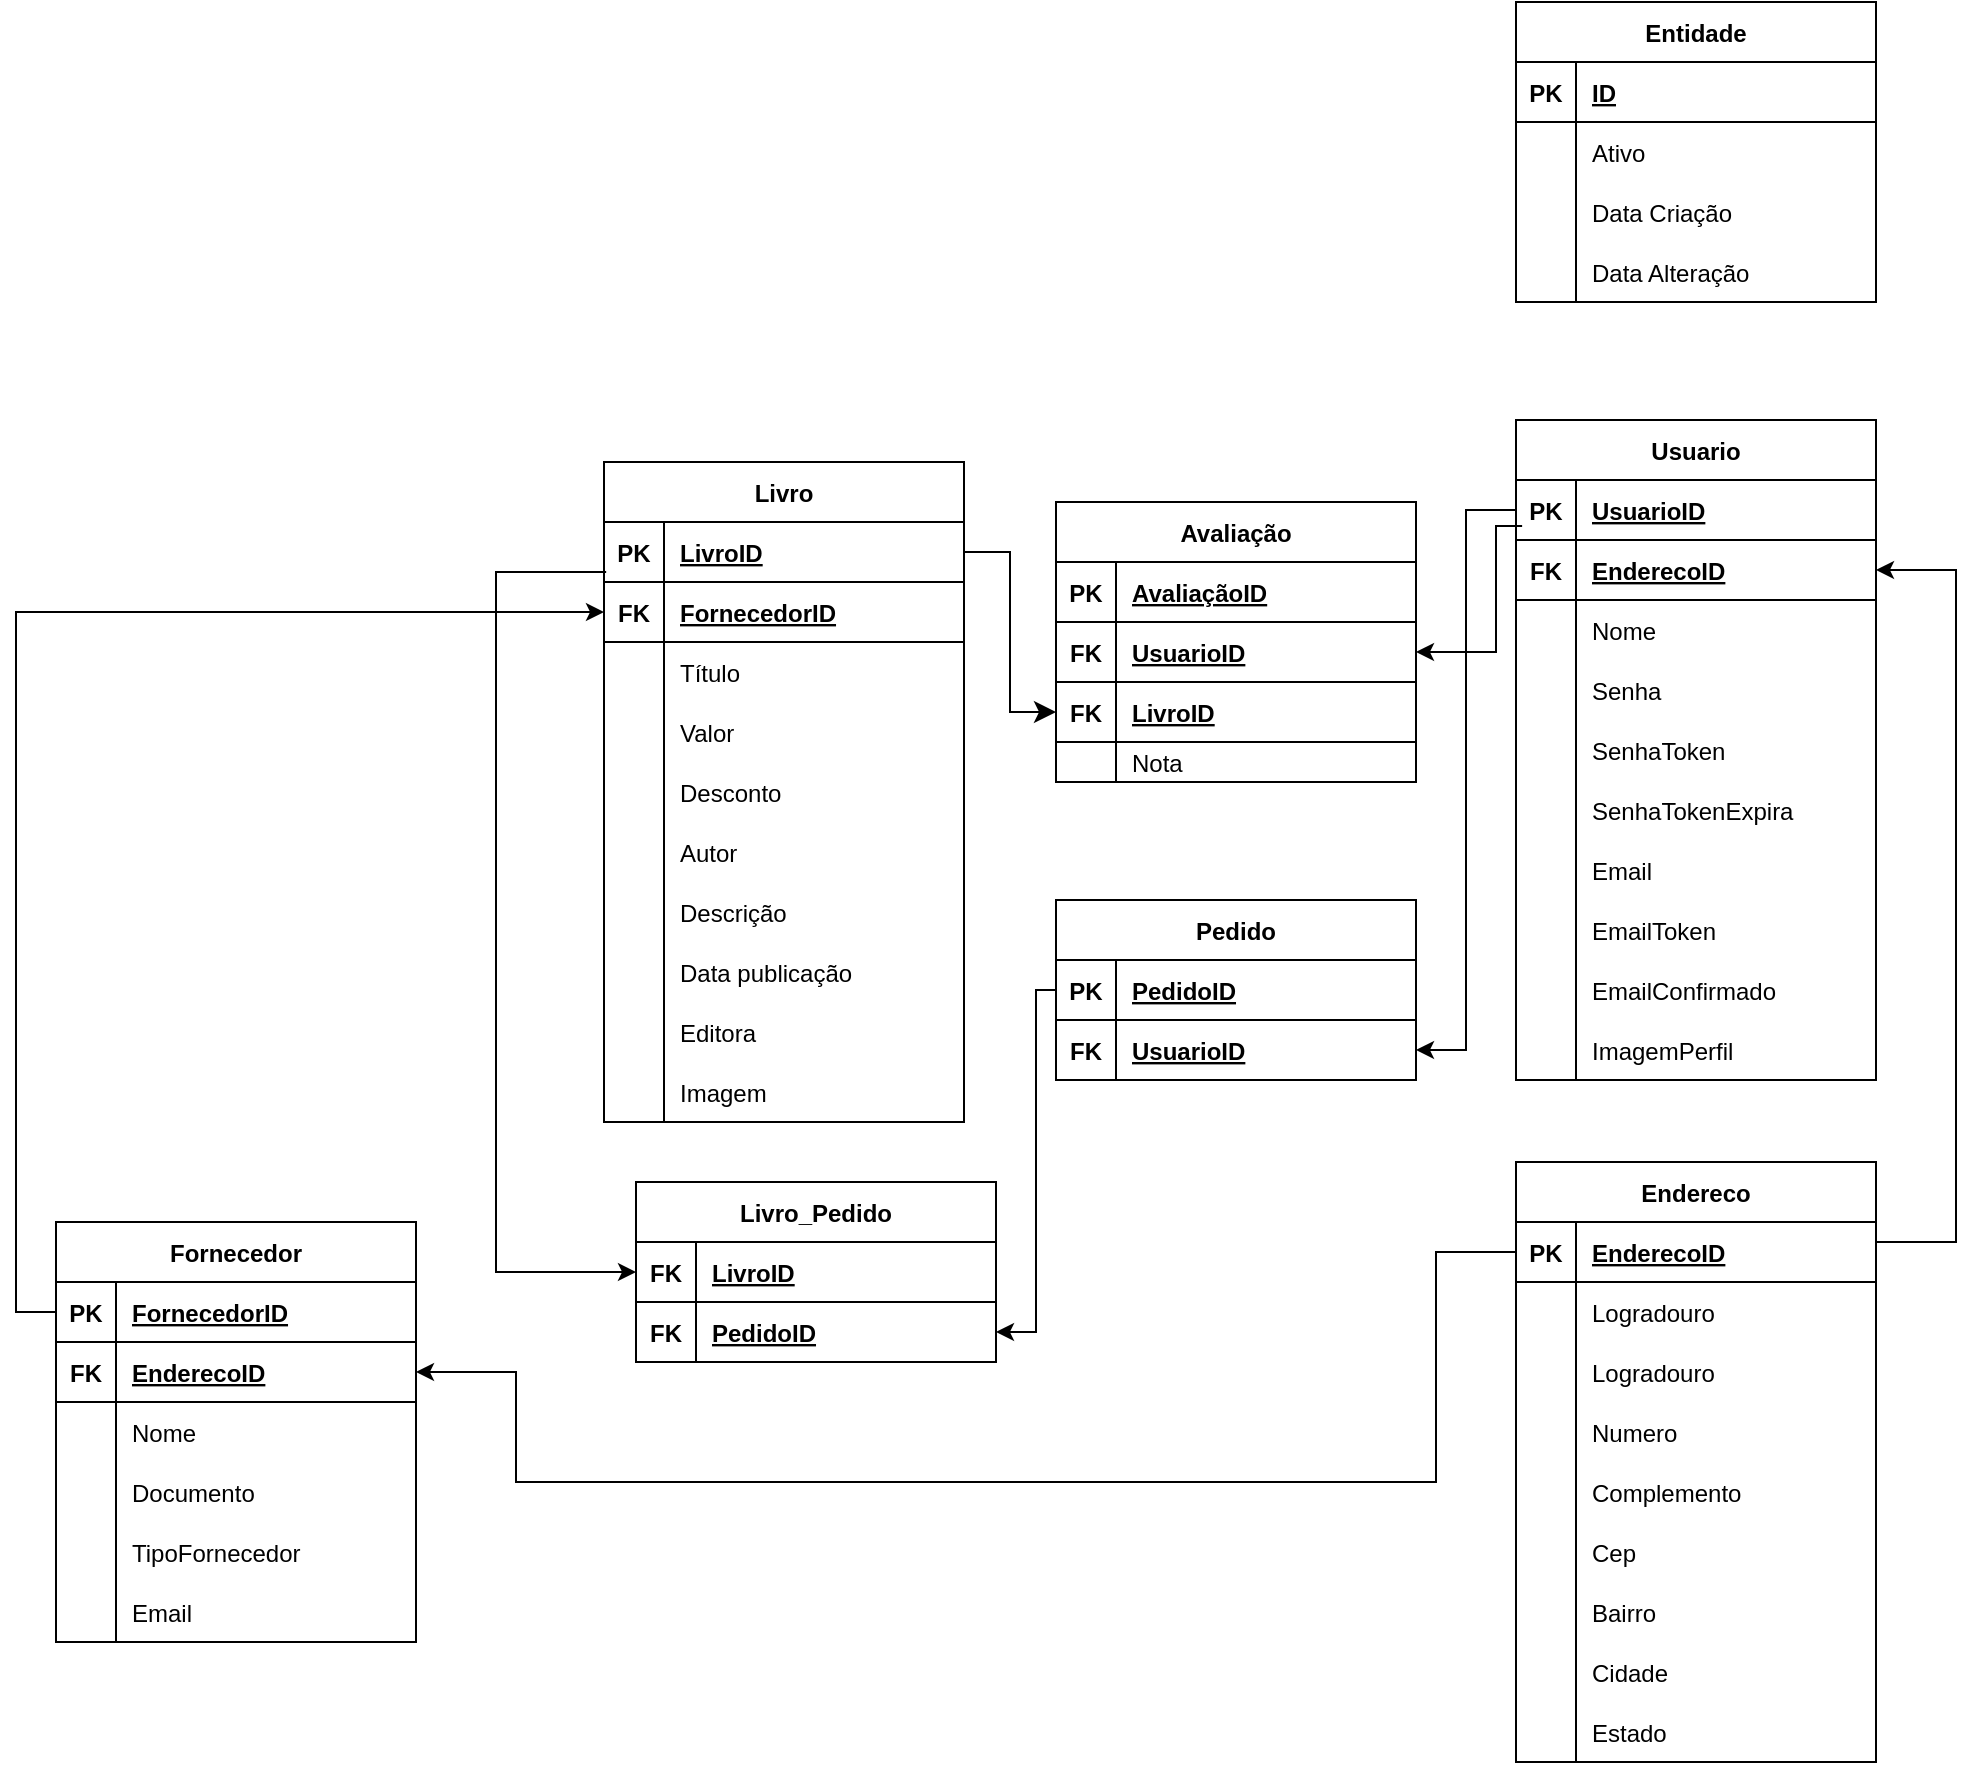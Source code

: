<mxfile version="20.8.5" type="device"><diagram id="BAaygjEX-SnGl4w9F6QA" name="Página-1"><mxGraphModel dx="880" dy="452" grid="1" gridSize="10" guides="1" tooltips="1" connect="1" arrows="1" fold="1" page="1" pageScale="1" pageWidth="827" pageHeight="1169" math="0" shadow="0"><root><mxCell id="0"/><mxCell id="1" parent="0"/><mxCell id="7iHg2mharOFXUK8T_SA3-1" value="Livro" style="shape=table;startSize=30;container=1;collapsible=1;childLayout=tableLayout;fixedRows=1;rowLines=0;fontStyle=1;align=center;resizeLast=1;" parent="1" vertex="1"><mxGeometry x="324" y="860" width="180" height="330" as="geometry"/></mxCell><mxCell id="7iHg2mharOFXUK8T_SA3-200" value="" style="shape=tableRow;horizontal=0;startSize=0;swimlaneHead=0;swimlaneBody=0;fillColor=none;collapsible=0;dropTarget=0;points=[[0,0.5],[1,0.5]];portConstraint=eastwest;top=0;left=0;right=0;bottom=1;" parent="7iHg2mharOFXUK8T_SA3-1" vertex="1"><mxGeometry y="30" width="180" height="30" as="geometry"/></mxCell><mxCell id="7iHg2mharOFXUK8T_SA3-201" value="PK" style="shape=partialRectangle;connectable=0;fillColor=none;top=0;left=0;bottom=0;right=0;fontStyle=1;overflow=hidden;" parent="7iHg2mharOFXUK8T_SA3-200" vertex="1"><mxGeometry width="30" height="30" as="geometry"><mxRectangle width="30" height="30" as="alternateBounds"/></mxGeometry></mxCell><mxCell id="7iHg2mharOFXUK8T_SA3-202" value="LivroID" style="shape=partialRectangle;connectable=0;fillColor=none;top=0;left=0;bottom=0;right=0;align=left;spacingLeft=6;fontStyle=5;overflow=hidden;" parent="7iHg2mharOFXUK8T_SA3-200" vertex="1"><mxGeometry x="30" width="150" height="30" as="geometry"><mxRectangle width="150" height="30" as="alternateBounds"/></mxGeometry></mxCell><mxCell id="7iHg2mharOFXUK8T_SA3-2" value="" style="shape=tableRow;horizontal=0;startSize=0;swimlaneHead=0;swimlaneBody=0;fillColor=none;collapsible=0;dropTarget=0;points=[[0,0.5],[1,0.5]];portConstraint=eastwest;top=0;left=0;right=0;bottom=1;" parent="7iHg2mharOFXUK8T_SA3-1" vertex="1"><mxGeometry y="60" width="180" height="30" as="geometry"/></mxCell><mxCell id="7iHg2mharOFXUK8T_SA3-3" value="FK" style="shape=partialRectangle;connectable=0;fillColor=none;top=0;left=0;bottom=0;right=0;fontStyle=1;overflow=hidden;" parent="7iHg2mharOFXUK8T_SA3-2" vertex="1"><mxGeometry width="30" height="30" as="geometry"><mxRectangle width="30" height="30" as="alternateBounds"/></mxGeometry></mxCell><mxCell id="7iHg2mharOFXUK8T_SA3-4" value="FornecedorID" style="shape=partialRectangle;connectable=0;fillColor=none;top=0;left=0;bottom=0;right=0;align=left;spacingLeft=6;fontStyle=5;overflow=hidden;" parent="7iHg2mharOFXUK8T_SA3-2" vertex="1"><mxGeometry x="30" width="150" height="30" as="geometry"><mxRectangle width="150" height="30" as="alternateBounds"/></mxGeometry></mxCell><mxCell id="7iHg2mharOFXUK8T_SA3-5" value="" style="shape=tableRow;horizontal=0;startSize=0;swimlaneHead=0;swimlaneBody=0;fillColor=none;collapsible=0;dropTarget=0;points=[[0,0.5],[1,0.5]];portConstraint=eastwest;top=0;left=0;right=0;bottom=0;" parent="7iHg2mharOFXUK8T_SA3-1" vertex="1"><mxGeometry y="90" width="180" height="30" as="geometry"/></mxCell><mxCell id="7iHg2mharOFXUK8T_SA3-6" value="" style="shape=partialRectangle;connectable=0;fillColor=none;top=0;left=0;bottom=0;right=0;editable=1;overflow=hidden;" parent="7iHg2mharOFXUK8T_SA3-5" vertex="1"><mxGeometry width="30" height="30" as="geometry"><mxRectangle width="30" height="30" as="alternateBounds"/></mxGeometry></mxCell><mxCell id="7iHg2mharOFXUK8T_SA3-7" value="Título" style="shape=partialRectangle;connectable=0;fillColor=none;top=0;left=0;bottom=0;right=0;align=left;spacingLeft=6;overflow=hidden;" parent="7iHg2mharOFXUK8T_SA3-5" vertex="1"><mxGeometry x="30" width="150" height="30" as="geometry"><mxRectangle width="150" height="30" as="alternateBounds"/></mxGeometry></mxCell><mxCell id="7iHg2mharOFXUK8T_SA3-8" value="" style="shape=tableRow;horizontal=0;startSize=0;swimlaneHead=0;swimlaneBody=0;fillColor=none;collapsible=0;dropTarget=0;points=[[0,0.5],[1,0.5]];portConstraint=eastwest;top=0;left=0;right=0;bottom=0;" parent="7iHg2mharOFXUK8T_SA3-1" vertex="1"><mxGeometry y="120" width="180" height="30" as="geometry"/></mxCell><mxCell id="7iHg2mharOFXUK8T_SA3-9" value="" style="shape=partialRectangle;connectable=0;fillColor=none;top=0;left=0;bottom=0;right=0;editable=1;overflow=hidden;" parent="7iHg2mharOFXUK8T_SA3-8" vertex="1"><mxGeometry width="30" height="30" as="geometry"><mxRectangle width="30" height="30" as="alternateBounds"/></mxGeometry></mxCell><mxCell id="7iHg2mharOFXUK8T_SA3-10" value="Valor" style="shape=partialRectangle;connectable=0;fillColor=none;top=0;left=0;bottom=0;right=0;align=left;spacingLeft=6;overflow=hidden;" parent="7iHg2mharOFXUK8T_SA3-8" vertex="1"><mxGeometry x="30" width="150" height="30" as="geometry"><mxRectangle width="150" height="30" as="alternateBounds"/></mxGeometry></mxCell><mxCell id="7iHg2mharOFXUK8T_SA3-20" value="" style="shape=tableRow;horizontal=0;startSize=0;swimlaneHead=0;swimlaneBody=0;fillColor=none;collapsible=0;dropTarget=0;points=[[0,0.5],[1,0.5]];portConstraint=eastwest;top=0;left=0;right=0;bottom=0;" parent="7iHg2mharOFXUK8T_SA3-1" vertex="1"><mxGeometry y="150" width="180" height="30" as="geometry"/></mxCell><mxCell id="7iHg2mharOFXUK8T_SA3-21" value="" style="shape=partialRectangle;connectable=0;fillColor=none;top=0;left=0;bottom=0;right=0;editable=1;overflow=hidden;" parent="7iHg2mharOFXUK8T_SA3-20" vertex="1"><mxGeometry width="30" height="30" as="geometry"><mxRectangle width="30" height="30" as="alternateBounds"/></mxGeometry></mxCell><mxCell id="7iHg2mharOFXUK8T_SA3-22" value="Desconto" style="shape=partialRectangle;connectable=0;fillColor=none;top=0;left=0;bottom=0;right=0;align=left;spacingLeft=6;overflow=hidden;" parent="7iHg2mharOFXUK8T_SA3-20" vertex="1"><mxGeometry x="30" width="150" height="30" as="geometry"><mxRectangle width="150" height="30" as="alternateBounds"/></mxGeometry></mxCell><mxCell id="7iHg2mharOFXUK8T_SA3-11" value="" style="shape=tableRow;horizontal=0;startSize=0;swimlaneHead=0;swimlaneBody=0;fillColor=none;collapsible=0;dropTarget=0;points=[[0,0.5],[1,0.5]];portConstraint=eastwest;top=0;left=0;right=0;bottom=0;" parent="7iHg2mharOFXUK8T_SA3-1" vertex="1"><mxGeometry y="180" width="180" height="30" as="geometry"/></mxCell><mxCell id="7iHg2mharOFXUK8T_SA3-12" value="" style="shape=partialRectangle;connectable=0;fillColor=none;top=0;left=0;bottom=0;right=0;editable=1;overflow=hidden;" parent="7iHg2mharOFXUK8T_SA3-11" vertex="1"><mxGeometry width="30" height="30" as="geometry"><mxRectangle width="30" height="30" as="alternateBounds"/></mxGeometry></mxCell><mxCell id="7iHg2mharOFXUK8T_SA3-13" value="Autor" style="shape=partialRectangle;connectable=0;fillColor=none;top=0;left=0;bottom=0;right=0;align=left;spacingLeft=6;overflow=hidden;" parent="7iHg2mharOFXUK8T_SA3-11" vertex="1"><mxGeometry x="30" width="150" height="30" as="geometry"><mxRectangle width="150" height="30" as="alternateBounds"/></mxGeometry></mxCell><mxCell id="7iHg2mharOFXUK8T_SA3-14" value="" style="shape=tableRow;horizontal=0;startSize=0;swimlaneHead=0;swimlaneBody=0;fillColor=none;collapsible=0;dropTarget=0;points=[[0,0.5],[1,0.5]];portConstraint=eastwest;top=0;left=0;right=0;bottom=0;" parent="7iHg2mharOFXUK8T_SA3-1" vertex="1"><mxGeometry y="210" width="180" height="30" as="geometry"/></mxCell><mxCell id="7iHg2mharOFXUK8T_SA3-15" value="" style="shape=partialRectangle;connectable=0;fillColor=none;top=0;left=0;bottom=0;right=0;editable=1;overflow=hidden;" parent="7iHg2mharOFXUK8T_SA3-14" vertex="1"><mxGeometry width="30" height="30" as="geometry"><mxRectangle width="30" height="30" as="alternateBounds"/></mxGeometry></mxCell><mxCell id="7iHg2mharOFXUK8T_SA3-16" value="Descrição" style="shape=partialRectangle;connectable=0;fillColor=none;top=0;left=0;bottom=0;right=0;align=left;spacingLeft=6;overflow=hidden;" parent="7iHg2mharOFXUK8T_SA3-14" vertex="1"><mxGeometry x="30" width="150" height="30" as="geometry"><mxRectangle width="150" height="30" as="alternateBounds"/></mxGeometry></mxCell><mxCell id="7iHg2mharOFXUK8T_SA3-17" value="" style="shape=tableRow;horizontal=0;startSize=0;swimlaneHead=0;swimlaneBody=0;fillColor=none;collapsible=0;dropTarget=0;points=[[0,0.5],[1,0.5]];portConstraint=eastwest;top=0;left=0;right=0;bottom=0;" parent="7iHg2mharOFXUK8T_SA3-1" vertex="1"><mxGeometry y="240" width="180" height="30" as="geometry"/></mxCell><mxCell id="7iHg2mharOFXUK8T_SA3-18" value="" style="shape=partialRectangle;connectable=0;fillColor=none;top=0;left=0;bottom=0;right=0;editable=1;overflow=hidden;" parent="7iHg2mharOFXUK8T_SA3-17" vertex="1"><mxGeometry width="30" height="30" as="geometry"><mxRectangle width="30" height="30" as="alternateBounds"/></mxGeometry></mxCell><mxCell id="7iHg2mharOFXUK8T_SA3-19" value="Data publicação" style="shape=partialRectangle;connectable=0;fillColor=none;top=0;left=0;bottom=0;right=0;align=left;spacingLeft=6;overflow=hidden;" parent="7iHg2mharOFXUK8T_SA3-17" vertex="1"><mxGeometry x="30" width="150" height="30" as="geometry"><mxRectangle width="150" height="30" as="alternateBounds"/></mxGeometry></mxCell><mxCell id="7iHg2mharOFXUK8T_SA3-23" value="" style="shape=tableRow;horizontal=0;startSize=0;swimlaneHead=0;swimlaneBody=0;fillColor=none;collapsible=0;dropTarget=0;points=[[0,0.5],[1,0.5]];portConstraint=eastwest;top=0;left=0;right=0;bottom=0;" parent="7iHg2mharOFXUK8T_SA3-1" vertex="1"><mxGeometry y="270" width="180" height="30" as="geometry"/></mxCell><mxCell id="7iHg2mharOFXUK8T_SA3-24" value="" style="shape=partialRectangle;connectable=0;fillColor=none;top=0;left=0;bottom=0;right=0;editable=1;overflow=hidden;" parent="7iHg2mharOFXUK8T_SA3-23" vertex="1"><mxGeometry width="30" height="30" as="geometry"><mxRectangle width="30" height="30" as="alternateBounds"/></mxGeometry></mxCell><mxCell id="7iHg2mharOFXUK8T_SA3-25" value="Editora" style="shape=partialRectangle;connectable=0;fillColor=none;top=0;left=0;bottom=0;right=0;align=left;spacingLeft=6;overflow=hidden;" parent="7iHg2mharOFXUK8T_SA3-23" vertex="1"><mxGeometry x="30" width="150" height="30" as="geometry"><mxRectangle width="150" height="30" as="alternateBounds"/></mxGeometry></mxCell><mxCell id="7iHg2mharOFXUK8T_SA3-26" value="" style="shape=tableRow;horizontal=0;startSize=0;swimlaneHead=0;swimlaneBody=0;fillColor=none;collapsible=0;dropTarget=0;points=[[0,0.5],[1,0.5]];portConstraint=eastwest;top=0;left=0;right=0;bottom=0;" parent="7iHg2mharOFXUK8T_SA3-1" vertex="1"><mxGeometry y="300" width="180" height="30" as="geometry"/></mxCell><mxCell id="7iHg2mharOFXUK8T_SA3-27" value="" style="shape=partialRectangle;connectable=0;fillColor=none;top=0;left=0;bottom=0;right=0;editable=1;overflow=hidden;" parent="7iHg2mharOFXUK8T_SA3-26" vertex="1"><mxGeometry width="30" height="30" as="geometry"><mxRectangle width="30" height="30" as="alternateBounds"/></mxGeometry></mxCell><mxCell id="7iHg2mharOFXUK8T_SA3-28" value="Imagem" style="shape=partialRectangle;connectable=0;fillColor=none;top=0;left=0;bottom=0;right=0;align=left;spacingLeft=6;overflow=hidden;" parent="7iHg2mharOFXUK8T_SA3-26" vertex="1"><mxGeometry x="30" width="150" height="30" as="geometry"><mxRectangle width="150" height="30" as="alternateBounds"/></mxGeometry></mxCell><mxCell id="7iHg2mharOFXUK8T_SA3-33" value="Avaliação" style="shape=table;startSize=30;container=1;collapsible=1;childLayout=tableLayout;fixedRows=1;rowLines=0;fontStyle=1;align=center;resizeLast=1;" parent="1" vertex="1"><mxGeometry x="550" y="880" width="180" height="140" as="geometry"/></mxCell><mxCell id="7iHg2mharOFXUK8T_SA3-34" value="" style="shape=tableRow;horizontal=0;startSize=0;swimlaneHead=0;swimlaneBody=0;fillColor=none;collapsible=0;dropTarget=0;points=[[0,0.5],[1,0.5]];portConstraint=eastwest;top=0;left=0;right=0;bottom=1;" parent="7iHg2mharOFXUK8T_SA3-33" vertex="1"><mxGeometry y="30" width="180" height="30" as="geometry"/></mxCell><mxCell id="7iHg2mharOFXUK8T_SA3-35" value="PK" style="shape=partialRectangle;connectable=0;fillColor=none;top=0;left=0;bottom=0;right=0;fontStyle=1;overflow=hidden;" parent="7iHg2mharOFXUK8T_SA3-34" vertex="1"><mxGeometry width="30" height="30" as="geometry"><mxRectangle width="30" height="30" as="alternateBounds"/></mxGeometry></mxCell><mxCell id="7iHg2mharOFXUK8T_SA3-36" value="AvaliaçãoID" style="shape=partialRectangle;connectable=0;fillColor=none;top=0;left=0;bottom=0;right=0;align=left;spacingLeft=6;fontStyle=5;overflow=hidden;" parent="7iHg2mharOFXUK8T_SA3-34" vertex="1"><mxGeometry x="30" width="150" height="30" as="geometry"><mxRectangle width="150" height="30" as="alternateBounds"/></mxGeometry></mxCell><mxCell id="7iHg2mharOFXUK8T_SA3-61" value="" style="shape=tableRow;horizontal=0;startSize=0;swimlaneHead=0;swimlaneBody=0;fillColor=none;collapsible=0;dropTarget=0;points=[[0,0.5],[1,0.5]];portConstraint=eastwest;top=0;left=0;right=0;bottom=1;" parent="7iHg2mharOFXUK8T_SA3-33" vertex="1"><mxGeometry y="60" width="180" height="30" as="geometry"/></mxCell><mxCell id="7iHg2mharOFXUK8T_SA3-62" value="FK" style="shape=partialRectangle;connectable=0;fillColor=none;top=0;left=0;bottom=0;right=0;fontStyle=1;overflow=hidden;" parent="7iHg2mharOFXUK8T_SA3-61" vertex="1"><mxGeometry width="30" height="30" as="geometry"><mxRectangle width="30" height="30" as="alternateBounds"/></mxGeometry></mxCell><mxCell id="7iHg2mharOFXUK8T_SA3-63" value="UsuarioID" style="shape=partialRectangle;connectable=0;fillColor=none;top=0;left=0;bottom=0;right=0;align=left;spacingLeft=6;fontStyle=5;overflow=hidden;" parent="7iHg2mharOFXUK8T_SA3-61" vertex="1"><mxGeometry x="30" width="150" height="30" as="geometry"><mxRectangle width="150" height="30" as="alternateBounds"/></mxGeometry></mxCell><mxCell id="Py1P2T6i6yZ08C-FinL8-11" value="" style="shape=tableRow;horizontal=0;startSize=0;swimlaneHead=0;swimlaneBody=0;fillColor=none;collapsible=0;dropTarget=0;points=[[0,0.5],[1,0.5]];portConstraint=eastwest;top=0;left=0;right=0;bottom=1;" vertex="1" parent="7iHg2mharOFXUK8T_SA3-33"><mxGeometry y="90" width="180" height="30" as="geometry"/></mxCell><mxCell id="Py1P2T6i6yZ08C-FinL8-12" value="FK" style="shape=partialRectangle;connectable=0;fillColor=none;top=0;left=0;bottom=0;right=0;fontStyle=1;overflow=hidden;" vertex="1" parent="Py1P2T6i6yZ08C-FinL8-11"><mxGeometry width="30" height="30" as="geometry"><mxRectangle width="30" height="30" as="alternateBounds"/></mxGeometry></mxCell><mxCell id="Py1P2T6i6yZ08C-FinL8-13" value="LivroID" style="shape=partialRectangle;connectable=0;fillColor=none;top=0;left=0;bottom=0;right=0;align=left;spacingLeft=6;fontStyle=5;overflow=hidden;" vertex="1" parent="Py1P2T6i6yZ08C-FinL8-11"><mxGeometry x="30" width="150" height="30" as="geometry"><mxRectangle width="150" height="30" as="alternateBounds"/></mxGeometry></mxCell><mxCell id="7iHg2mharOFXUK8T_SA3-37" value="" style="shape=tableRow;horizontal=0;startSize=0;swimlaneHead=0;swimlaneBody=0;fillColor=none;collapsible=0;dropTarget=0;points=[[0,0.5],[1,0.5]];portConstraint=eastwest;top=0;left=0;right=0;bottom=0;" parent="7iHg2mharOFXUK8T_SA3-33" vertex="1"><mxGeometry y="120" width="180" height="20" as="geometry"/></mxCell><mxCell id="7iHg2mharOFXUK8T_SA3-38" value="" style="shape=partialRectangle;connectable=0;fillColor=none;top=0;left=0;bottom=0;right=0;editable=1;overflow=hidden;" parent="7iHg2mharOFXUK8T_SA3-37" vertex="1"><mxGeometry width="30" height="20" as="geometry"><mxRectangle width="30" height="20" as="alternateBounds"/></mxGeometry></mxCell><mxCell id="7iHg2mharOFXUK8T_SA3-39" value="Nota" style="shape=partialRectangle;connectable=0;fillColor=none;top=0;left=0;bottom=0;right=0;align=left;spacingLeft=6;overflow=hidden;" parent="7iHg2mharOFXUK8T_SA3-37" vertex="1"><mxGeometry x="30" width="150" height="20" as="geometry"><mxRectangle width="150" height="20" as="alternateBounds"/></mxGeometry></mxCell><mxCell id="7iHg2mharOFXUK8T_SA3-74" value="Usuario" style="shape=table;startSize=30;container=1;collapsible=1;childLayout=tableLayout;fixedRows=1;rowLines=0;fontStyle=1;align=center;resizeLast=1;" parent="1" vertex="1"><mxGeometry x="780" y="839" width="180" height="330" as="geometry"/></mxCell><mxCell id="7iHg2mharOFXUK8T_SA3-75" value="" style="shape=tableRow;horizontal=0;startSize=0;swimlaneHead=0;swimlaneBody=0;fillColor=none;collapsible=0;dropTarget=0;points=[[0,0.5],[1,0.5]];portConstraint=eastwest;top=0;left=0;right=0;bottom=1;" parent="7iHg2mharOFXUK8T_SA3-74" vertex="1"><mxGeometry y="30" width="180" height="30" as="geometry"/></mxCell><mxCell id="7iHg2mharOFXUK8T_SA3-76" value="PK" style="shape=partialRectangle;connectable=0;fillColor=none;top=0;left=0;bottom=0;right=0;fontStyle=1;overflow=hidden;" parent="7iHg2mharOFXUK8T_SA3-75" vertex="1"><mxGeometry width="30" height="30" as="geometry"><mxRectangle width="30" height="30" as="alternateBounds"/></mxGeometry></mxCell><mxCell id="7iHg2mharOFXUK8T_SA3-77" value="UsuarioID" style="shape=partialRectangle;connectable=0;fillColor=none;top=0;left=0;bottom=0;right=0;align=left;spacingLeft=6;fontStyle=5;overflow=hidden;" parent="7iHg2mharOFXUK8T_SA3-75" vertex="1"><mxGeometry x="30" width="150" height="30" as="geometry"><mxRectangle width="150" height="30" as="alternateBounds"/></mxGeometry></mxCell><mxCell id="7iHg2mharOFXUK8T_SA3-102" value="" style="shape=tableRow;horizontal=0;startSize=0;swimlaneHead=0;swimlaneBody=0;fillColor=none;collapsible=0;dropTarget=0;points=[[0,0.5],[1,0.5]];portConstraint=eastwest;top=0;left=0;right=0;bottom=1;" parent="7iHg2mharOFXUK8T_SA3-74" vertex="1"><mxGeometry y="60" width="180" height="30" as="geometry"/></mxCell><mxCell id="7iHg2mharOFXUK8T_SA3-103" value="FK" style="shape=partialRectangle;connectable=0;fillColor=none;top=0;left=0;bottom=0;right=0;fontStyle=1;overflow=hidden;" parent="7iHg2mharOFXUK8T_SA3-102" vertex="1"><mxGeometry width="30" height="30" as="geometry"><mxRectangle width="30" height="30" as="alternateBounds"/></mxGeometry></mxCell><mxCell id="7iHg2mharOFXUK8T_SA3-104" value="EnderecoID" style="shape=partialRectangle;connectable=0;fillColor=none;top=0;left=0;bottom=0;right=0;align=left;spacingLeft=6;fontStyle=5;overflow=hidden;" parent="7iHg2mharOFXUK8T_SA3-102" vertex="1"><mxGeometry x="30" width="150" height="30" as="geometry"><mxRectangle width="150" height="30" as="alternateBounds"/></mxGeometry></mxCell><mxCell id="7iHg2mharOFXUK8T_SA3-78" value="" style="shape=tableRow;horizontal=0;startSize=0;swimlaneHead=0;swimlaneBody=0;fillColor=none;collapsible=0;dropTarget=0;points=[[0,0.5],[1,0.5]];portConstraint=eastwest;top=0;left=0;right=0;bottom=0;" parent="7iHg2mharOFXUK8T_SA3-74" vertex="1"><mxGeometry y="90" width="180" height="30" as="geometry"/></mxCell><mxCell id="7iHg2mharOFXUK8T_SA3-79" value="" style="shape=partialRectangle;connectable=0;fillColor=none;top=0;left=0;bottom=0;right=0;editable=1;overflow=hidden;" parent="7iHg2mharOFXUK8T_SA3-78" vertex="1"><mxGeometry width="30" height="30" as="geometry"><mxRectangle width="30" height="30" as="alternateBounds"/></mxGeometry></mxCell><mxCell id="7iHg2mharOFXUK8T_SA3-80" value="Nome" style="shape=partialRectangle;connectable=0;fillColor=none;top=0;left=0;bottom=0;right=0;align=left;spacingLeft=6;overflow=hidden;" parent="7iHg2mharOFXUK8T_SA3-78" vertex="1"><mxGeometry x="30" width="150" height="30" as="geometry"><mxRectangle width="150" height="30" as="alternateBounds"/></mxGeometry></mxCell><mxCell id="7iHg2mharOFXUK8T_SA3-81" value="" style="shape=tableRow;horizontal=0;startSize=0;swimlaneHead=0;swimlaneBody=0;fillColor=none;collapsible=0;dropTarget=0;points=[[0,0.5],[1,0.5]];portConstraint=eastwest;top=0;left=0;right=0;bottom=0;" parent="7iHg2mharOFXUK8T_SA3-74" vertex="1"><mxGeometry y="120" width="180" height="30" as="geometry"/></mxCell><mxCell id="7iHg2mharOFXUK8T_SA3-82" value="" style="shape=partialRectangle;connectable=0;fillColor=none;top=0;left=0;bottom=0;right=0;editable=1;overflow=hidden;" parent="7iHg2mharOFXUK8T_SA3-81" vertex="1"><mxGeometry width="30" height="30" as="geometry"><mxRectangle width="30" height="30" as="alternateBounds"/></mxGeometry></mxCell><mxCell id="7iHg2mharOFXUK8T_SA3-83" value="Senha" style="shape=partialRectangle;connectable=0;fillColor=none;top=0;left=0;bottom=0;right=0;align=left;spacingLeft=6;overflow=hidden;" parent="7iHg2mharOFXUK8T_SA3-81" vertex="1"><mxGeometry x="30" width="150" height="30" as="geometry"><mxRectangle width="150" height="30" as="alternateBounds"/></mxGeometry></mxCell><mxCell id="7iHg2mharOFXUK8T_SA3-93" value="" style="shape=tableRow;horizontal=0;startSize=0;swimlaneHead=0;swimlaneBody=0;fillColor=none;collapsible=0;dropTarget=0;points=[[0,0.5],[1,0.5]];portConstraint=eastwest;top=0;left=0;right=0;bottom=0;" parent="7iHg2mharOFXUK8T_SA3-74" vertex="1"><mxGeometry y="150" width="180" height="30" as="geometry"/></mxCell><mxCell id="7iHg2mharOFXUK8T_SA3-94" value="" style="shape=partialRectangle;connectable=0;fillColor=none;top=0;left=0;bottom=0;right=0;editable=1;overflow=hidden;" parent="7iHg2mharOFXUK8T_SA3-93" vertex="1"><mxGeometry width="30" height="30" as="geometry"><mxRectangle width="30" height="30" as="alternateBounds"/></mxGeometry></mxCell><mxCell id="7iHg2mharOFXUK8T_SA3-95" value="SenhaToken" style="shape=partialRectangle;connectable=0;fillColor=none;top=0;left=0;bottom=0;right=0;align=left;spacingLeft=6;overflow=hidden;" parent="7iHg2mharOFXUK8T_SA3-93" vertex="1"><mxGeometry x="30" width="150" height="30" as="geometry"><mxRectangle width="150" height="30" as="alternateBounds"/></mxGeometry></mxCell><mxCell id="7iHg2mharOFXUK8T_SA3-96" value="" style="shape=tableRow;horizontal=0;startSize=0;swimlaneHead=0;swimlaneBody=0;fillColor=none;collapsible=0;dropTarget=0;points=[[0,0.5],[1,0.5]];portConstraint=eastwest;top=0;left=0;right=0;bottom=0;" parent="7iHg2mharOFXUK8T_SA3-74" vertex="1"><mxGeometry y="180" width="180" height="30" as="geometry"/></mxCell><mxCell id="7iHg2mharOFXUK8T_SA3-97" value="" style="shape=partialRectangle;connectable=0;fillColor=none;top=0;left=0;bottom=0;right=0;editable=1;overflow=hidden;" parent="7iHg2mharOFXUK8T_SA3-96" vertex="1"><mxGeometry width="30" height="30" as="geometry"><mxRectangle width="30" height="30" as="alternateBounds"/></mxGeometry></mxCell><mxCell id="7iHg2mharOFXUK8T_SA3-98" value="SenhaTokenExpira" style="shape=partialRectangle;connectable=0;fillColor=none;top=0;left=0;bottom=0;right=0;align=left;spacingLeft=6;overflow=hidden;" parent="7iHg2mharOFXUK8T_SA3-96" vertex="1"><mxGeometry x="30" width="150" height="30" as="geometry"><mxRectangle width="150" height="30" as="alternateBounds"/></mxGeometry></mxCell><mxCell id="7iHg2mharOFXUK8T_SA3-84" value="" style="shape=tableRow;horizontal=0;startSize=0;swimlaneHead=0;swimlaneBody=0;fillColor=none;collapsible=0;dropTarget=0;points=[[0,0.5],[1,0.5]];portConstraint=eastwest;top=0;left=0;right=0;bottom=0;" parent="7iHg2mharOFXUK8T_SA3-74" vertex="1"><mxGeometry y="210" width="180" height="30" as="geometry"/></mxCell><mxCell id="7iHg2mharOFXUK8T_SA3-85" value="" style="shape=partialRectangle;connectable=0;fillColor=none;top=0;left=0;bottom=0;right=0;editable=1;overflow=hidden;" parent="7iHg2mharOFXUK8T_SA3-84" vertex="1"><mxGeometry width="30" height="30" as="geometry"><mxRectangle width="30" height="30" as="alternateBounds"/></mxGeometry></mxCell><mxCell id="7iHg2mharOFXUK8T_SA3-86" value="Email" style="shape=partialRectangle;connectable=0;fillColor=none;top=0;left=0;bottom=0;right=0;align=left;spacingLeft=6;overflow=hidden;" parent="7iHg2mharOFXUK8T_SA3-84" vertex="1"><mxGeometry x="30" width="150" height="30" as="geometry"><mxRectangle width="150" height="30" as="alternateBounds"/></mxGeometry></mxCell><mxCell id="7iHg2mharOFXUK8T_SA3-87" value="" style="shape=tableRow;horizontal=0;startSize=0;swimlaneHead=0;swimlaneBody=0;fillColor=none;collapsible=0;dropTarget=0;points=[[0,0.5],[1,0.5]];portConstraint=eastwest;top=0;left=0;right=0;bottom=0;" parent="7iHg2mharOFXUK8T_SA3-74" vertex="1"><mxGeometry y="240" width="180" height="30" as="geometry"/></mxCell><mxCell id="7iHg2mharOFXUK8T_SA3-88" value="" style="shape=partialRectangle;connectable=0;fillColor=none;top=0;left=0;bottom=0;right=0;editable=1;overflow=hidden;" parent="7iHg2mharOFXUK8T_SA3-87" vertex="1"><mxGeometry width="30" height="30" as="geometry"><mxRectangle width="30" height="30" as="alternateBounds"/></mxGeometry></mxCell><mxCell id="7iHg2mharOFXUK8T_SA3-89" value="EmailToken" style="shape=partialRectangle;connectable=0;fillColor=none;top=0;left=0;bottom=0;right=0;align=left;spacingLeft=6;overflow=hidden;" parent="7iHg2mharOFXUK8T_SA3-87" vertex="1"><mxGeometry x="30" width="150" height="30" as="geometry"><mxRectangle width="150" height="30" as="alternateBounds"/></mxGeometry></mxCell><mxCell id="7iHg2mharOFXUK8T_SA3-90" value="" style="shape=tableRow;horizontal=0;startSize=0;swimlaneHead=0;swimlaneBody=0;fillColor=none;collapsible=0;dropTarget=0;points=[[0,0.5],[1,0.5]];portConstraint=eastwest;top=0;left=0;right=0;bottom=0;" parent="7iHg2mharOFXUK8T_SA3-74" vertex="1"><mxGeometry y="270" width="180" height="30" as="geometry"/></mxCell><mxCell id="7iHg2mharOFXUK8T_SA3-91" value="" style="shape=partialRectangle;connectable=0;fillColor=none;top=0;left=0;bottom=0;right=0;editable=1;overflow=hidden;" parent="7iHg2mharOFXUK8T_SA3-90" vertex="1"><mxGeometry width="30" height="30" as="geometry"><mxRectangle width="30" height="30" as="alternateBounds"/></mxGeometry></mxCell><mxCell id="7iHg2mharOFXUK8T_SA3-92" value="EmailConfirmado" style="shape=partialRectangle;connectable=0;fillColor=none;top=0;left=0;bottom=0;right=0;align=left;spacingLeft=6;overflow=hidden;" parent="7iHg2mharOFXUK8T_SA3-90" vertex="1"><mxGeometry x="30" width="150" height="30" as="geometry"><mxRectangle width="150" height="30" as="alternateBounds"/></mxGeometry></mxCell><mxCell id="7iHg2mharOFXUK8T_SA3-99" value="" style="shape=tableRow;horizontal=0;startSize=0;swimlaneHead=0;swimlaneBody=0;fillColor=none;collapsible=0;dropTarget=0;points=[[0,0.5],[1,0.5]];portConstraint=eastwest;top=0;left=0;right=0;bottom=0;" parent="7iHg2mharOFXUK8T_SA3-74" vertex="1"><mxGeometry y="300" width="180" height="30" as="geometry"/></mxCell><mxCell id="7iHg2mharOFXUK8T_SA3-100" value="" style="shape=partialRectangle;connectable=0;fillColor=none;top=0;left=0;bottom=0;right=0;editable=1;overflow=hidden;" parent="7iHg2mharOFXUK8T_SA3-99" vertex="1"><mxGeometry width="30" height="30" as="geometry"><mxRectangle width="30" height="30" as="alternateBounds"/></mxGeometry></mxCell><mxCell id="7iHg2mharOFXUK8T_SA3-101" value="ImagemPerfil" style="shape=partialRectangle;connectable=0;fillColor=none;top=0;left=0;bottom=0;right=0;align=left;spacingLeft=6;overflow=hidden;" parent="7iHg2mharOFXUK8T_SA3-99" vertex="1"><mxGeometry x="30" width="150" height="30" as="geometry"><mxRectangle width="150" height="30" as="alternateBounds"/></mxGeometry></mxCell><mxCell id="7iHg2mharOFXUK8T_SA3-105" value="Pedido" style="shape=table;startSize=30;container=1;collapsible=1;childLayout=tableLayout;fixedRows=1;rowLines=0;fontStyle=1;align=center;resizeLast=1;" parent="1" vertex="1"><mxGeometry x="550" y="1079" width="180" height="90" as="geometry"/></mxCell><mxCell id="7iHg2mharOFXUK8T_SA3-106" value="" style="shape=tableRow;horizontal=0;startSize=0;swimlaneHead=0;swimlaneBody=0;fillColor=none;collapsible=0;dropTarget=0;points=[[0,0.5],[1,0.5]];portConstraint=eastwest;top=0;left=0;right=0;bottom=1;" parent="7iHg2mharOFXUK8T_SA3-105" vertex="1"><mxGeometry y="30" width="180" height="30" as="geometry"/></mxCell><mxCell id="7iHg2mharOFXUK8T_SA3-107" value="PK" style="shape=partialRectangle;connectable=0;fillColor=none;top=0;left=0;bottom=0;right=0;fontStyle=1;overflow=hidden;" parent="7iHg2mharOFXUK8T_SA3-106" vertex="1"><mxGeometry width="30" height="30" as="geometry"><mxRectangle width="30" height="30" as="alternateBounds"/></mxGeometry></mxCell><mxCell id="7iHg2mharOFXUK8T_SA3-108" value="PedidoID" style="shape=partialRectangle;connectable=0;fillColor=none;top=0;left=0;bottom=0;right=0;align=left;spacingLeft=6;fontStyle=5;overflow=hidden;" parent="7iHg2mharOFXUK8T_SA3-106" vertex="1"><mxGeometry x="30" width="150" height="30" as="geometry"><mxRectangle width="150" height="30" as="alternateBounds"/></mxGeometry></mxCell><mxCell id="7iHg2mharOFXUK8T_SA3-109" value="" style="shape=tableRow;horizontal=0;startSize=0;swimlaneHead=0;swimlaneBody=0;fillColor=none;collapsible=0;dropTarget=0;points=[[0,0.5],[1,0.5]];portConstraint=eastwest;top=0;left=0;right=0;bottom=1;" parent="7iHg2mharOFXUK8T_SA3-105" vertex="1"><mxGeometry y="60" width="180" height="30" as="geometry"/></mxCell><mxCell id="7iHg2mharOFXUK8T_SA3-110" value="FK" style="shape=partialRectangle;connectable=0;fillColor=none;top=0;left=0;bottom=0;right=0;fontStyle=1;overflow=hidden;" parent="7iHg2mharOFXUK8T_SA3-109" vertex="1"><mxGeometry width="30" height="30" as="geometry"><mxRectangle width="30" height="30" as="alternateBounds"/></mxGeometry></mxCell><mxCell id="7iHg2mharOFXUK8T_SA3-111" value="UsuarioID" style="shape=partialRectangle;connectable=0;fillColor=none;top=0;left=0;bottom=0;right=0;align=left;spacingLeft=6;fontStyle=5;overflow=hidden;" parent="7iHg2mharOFXUK8T_SA3-109" vertex="1"><mxGeometry x="30" width="150" height="30" as="geometry"><mxRectangle width="150" height="30" as="alternateBounds"/></mxGeometry></mxCell><mxCell id="7iHg2mharOFXUK8T_SA3-112" value="Livro_Pedido" style="shape=table;startSize=30;container=1;collapsible=1;childLayout=tableLayout;fixedRows=1;rowLines=0;fontStyle=1;align=center;resizeLast=1;" parent="1" vertex="1"><mxGeometry x="340" y="1220" width="180" height="90" as="geometry"/></mxCell><mxCell id="7iHg2mharOFXUK8T_SA3-113" value="" style="shape=tableRow;horizontal=0;startSize=0;swimlaneHead=0;swimlaneBody=0;fillColor=none;collapsible=0;dropTarget=0;points=[[0,0.5],[1,0.5]];portConstraint=eastwest;top=0;left=0;right=0;bottom=1;" parent="7iHg2mharOFXUK8T_SA3-112" vertex="1"><mxGeometry y="30" width="180" height="30" as="geometry"/></mxCell><mxCell id="7iHg2mharOFXUK8T_SA3-114" value="FK" style="shape=partialRectangle;connectable=0;fillColor=none;top=0;left=0;bottom=0;right=0;fontStyle=1;overflow=hidden;" parent="7iHg2mharOFXUK8T_SA3-113" vertex="1"><mxGeometry width="30" height="30" as="geometry"><mxRectangle width="30" height="30" as="alternateBounds"/></mxGeometry></mxCell><mxCell id="7iHg2mharOFXUK8T_SA3-115" value="LivroID" style="shape=partialRectangle;connectable=0;fillColor=none;top=0;left=0;bottom=0;right=0;align=left;spacingLeft=6;fontStyle=5;overflow=hidden;" parent="7iHg2mharOFXUK8T_SA3-113" vertex="1"><mxGeometry x="30" width="150" height="30" as="geometry"><mxRectangle width="150" height="30" as="alternateBounds"/></mxGeometry></mxCell><mxCell id="7iHg2mharOFXUK8T_SA3-116" value="" style="shape=tableRow;horizontal=0;startSize=0;swimlaneHead=0;swimlaneBody=0;fillColor=none;collapsible=0;dropTarget=0;points=[[0,0.5],[1,0.5]];portConstraint=eastwest;top=0;left=0;right=0;bottom=1;" parent="7iHg2mharOFXUK8T_SA3-112" vertex="1"><mxGeometry y="60" width="180" height="30" as="geometry"/></mxCell><mxCell id="7iHg2mharOFXUK8T_SA3-117" value="FK" style="shape=partialRectangle;connectable=0;fillColor=none;top=0;left=0;bottom=0;right=0;fontStyle=1;overflow=hidden;" parent="7iHg2mharOFXUK8T_SA3-116" vertex="1"><mxGeometry width="30" height="30" as="geometry"><mxRectangle width="30" height="30" as="alternateBounds"/></mxGeometry></mxCell><mxCell id="7iHg2mharOFXUK8T_SA3-118" value="PedidoID" style="shape=partialRectangle;connectable=0;fillColor=none;top=0;left=0;bottom=0;right=0;align=left;spacingLeft=6;fontStyle=5;overflow=hidden;" parent="7iHg2mharOFXUK8T_SA3-116" vertex="1"><mxGeometry x="30" width="150" height="30" as="geometry"><mxRectangle width="150" height="30" as="alternateBounds"/></mxGeometry></mxCell><mxCell id="7iHg2mharOFXUK8T_SA3-119" value="Fornecedor" style="shape=table;startSize=30;container=1;collapsible=1;childLayout=tableLayout;fixedRows=1;rowLines=0;fontStyle=1;align=center;resizeLast=1;" parent="1" vertex="1"><mxGeometry x="50" y="1240" width="180" height="210" as="geometry"/></mxCell><mxCell id="7iHg2mharOFXUK8T_SA3-120" value="" style="shape=tableRow;horizontal=0;startSize=0;swimlaneHead=0;swimlaneBody=0;fillColor=none;collapsible=0;dropTarget=0;points=[[0,0.5],[1,0.5]];portConstraint=eastwest;top=0;left=0;right=0;bottom=1;" parent="7iHg2mharOFXUK8T_SA3-119" vertex="1"><mxGeometry y="30" width="180" height="30" as="geometry"/></mxCell><mxCell id="7iHg2mharOFXUK8T_SA3-121" value="PK" style="shape=partialRectangle;connectable=0;fillColor=none;top=0;left=0;bottom=0;right=0;fontStyle=1;overflow=hidden;" parent="7iHg2mharOFXUK8T_SA3-120" vertex="1"><mxGeometry width="30" height="30" as="geometry"><mxRectangle width="30" height="30" as="alternateBounds"/></mxGeometry></mxCell><mxCell id="7iHg2mharOFXUK8T_SA3-122" value="FornecedorID" style="shape=partialRectangle;connectable=0;fillColor=none;top=0;left=0;bottom=0;right=0;align=left;spacingLeft=6;fontStyle=5;overflow=hidden;" parent="7iHg2mharOFXUK8T_SA3-120" vertex="1"><mxGeometry x="30" width="150" height="30" as="geometry"><mxRectangle width="150" height="30" as="alternateBounds"/></mxGeometry></mxCell><mxCell id="7iHg2mharOFXUK8T_SA3-123" value="" style="shape=tableRow;horizontal=0;startSize=0;swimlaneHead=0;swimlaneBody=0;fillColor=none;collapsible=0;dropTarget=0;points=[[0,0.5],[1,0.5]];portConstraint=eastwest;top=0;left=0;right=0;bottom=1;" parent="7iHg2mharOFXUK8T_SA3-119" vertex="1"><mxGeometry y="60" width="180" height="30" as="geometry"/></mxCell><mxCell id="7iHg2mharOFXUK8T_SA3-124" value="FK" style="shape=partialRectangle;connectable=0;fillColor=none;top=0;left=0;bottom=0;right=0;fontStyle=1;overflow=hidden;" parent="7iHg2mharOFXUK8T_SA3-123" vertex="1"><mxGeometry width="30" height="30" as="geometry"><mxRectangle width="30" height="30" as="alternateBounds"/></mxGeometry></mxCell><mxCell id="7iHg2mharOFXUK8T_SA3-125" value="EnderecoID" style="shape=partialRectangle;connectable=0;fillColor=none;top=0;left=0;bottom=0;right=0;align=left;spacingLeft=6;fontStyle=5;overflow=hidden;" parent="7iHg2mharOFXUK8T_SA3-123" vertex="1"><mxGeometry x="30" width="150" height="30" as="geometry"><mxRectangle width="150" height="30" as="alternateBounds"/></mxGeometry></mxCell><mxCell id="7iHg2mharOFXUK8T_SA3-126" value="" style="shape=tableRow;horizontal=0;startSize=0;swimlaneHead=0;swimlaneBody=0;fillColor=none;collapsible=0;dropTarget=0;points=[[0,0.5],[1,0.5]];portConstraint=eastwest;top=0;left=0;right=0;bottom=0;" parent="7iHg2mharOFXUK8T_SA3-119" vertex="1"><mxGeometry y="90" width="180" height="30" as="geometry"/></mxCell><mxCell id="7iHg2mharOFXUK8T_SA3-127" value="" style="shape=partialRectangle;connectable=0;fillColor=none;top=0;left=0;bottom=0;right=0;editable=1;overflow=hidden;" parent="7iHg2mharOFXUK8T_SA3-126" vertex="1"><mxGeometry width="30" height="30" as="geometry"><mxRectangle width="30" height="30" as="alternateBounds"/></mxGeometry></mxCell><mxCell id="7iHg2mharOFXUK8T_SA3-128" value="Nome" style="shape=partialRectangle;connectable=0;fillColor=none;top=0;left=0;bottom=0;right=0;align=left;spacingLeft=6;overflow=hidden;" parent="7iHg2mharOFXUK8T_SA3-126" vertex="1"><mxGeometry x="30" width="150" height="30" as="geometry"><mxRectangle width="150" height="30" as="alternateBounds"/></mxGeometry></mxCell><mxCell id="7iHg2mharOFXUK8T_SA3-129" value="" style="shape=tableRow;horizontal=0;startSize=0;swimlaneHead=0;swimlaneBody=0;fillColor=none;collapsible=0;dropTarget=0;points=[[0,0.5],[1,0.5]];portConstraint=eastwest;top=0;left=0;right=0;bottom=0;" parent="7iHg2mharOFXUK8T_SA3-119" vertex="1"><mxGeometry y="120" width="180" height="30" as="geometry"/></mxCell><mxCell id="7iHg2mharOFXUK8T_SA3-130" value="" style="shape=partialRectangle;connectable=0;fillColor=none;top=0;left=0;bottom=0;right=0;editable=1;overflow=hidden;" parent="7iHg2mharOFXUK8T_SA3-129" vertex="1"><mxGeometry width="30" height="30" as="geometry"><mxRectangle width="30" height="30" as="alternateBounds"/></mxGeometry></mxCell><mxCell id="7iHg2mharOFXUK8T_SA3-131" value="Documento" style="shape=partialRectangle;connectable=0;fillColor=none;top=0;left=0;bottom=0;right=0;align=left;spacingLeft=6;overflow=hidden;" parent="7iHg2mharOFXUK8T_SA3-129" vertex="1"><mxGeometry x="30" width="150" height="30" as="geometry"><mxRectangle width="150" height="30" as="alternateBounds"/></mxGeometry></mxCell><mxCell id="7iHg2mharOFXUK8T_SA3-132" value="" style="shape=tableRow;horizontal=0;startSize=0;swimlaneHead=0;swimlaneBody=0;fillColor=none;collapsible=0;dropTarget=0;points=[[0,0.5],[1,0.5]];portConstraint=eastwest;top=0;left=0;right=0;bottom=0;" parent="7iHg2mharOFXUK8T_SA3-119" vertex="1"><mxGeometry y="150" width="180" height="30" as="geometry"/></mxCell><mxCell id="7iHg2mharOFXUK8T_SA3-133" value="" style="shape=partialRectangle;connectable=0;fillColor=none;top=0;left=0;bottom=0;right=0;editable=1;overflow=hidden;" parent="7iHg2mharOFXUK8T_SA3-132" vertex="1"><mxGeometry width="30" height="30" as="geometry"><mxRectangle width="30" height="30" as="alternateBounds"/></mxGeometry></mxCell><mxCell id="7iHg2mharOFXUK8T_SA3-134" value="TipoFornecedor" style="shape=partialRectangle;connectable=0;fillColor=none;top=0;left=0;bottom=0;right=0;align=left;spacingLeft=6;overflow=hidden;" parent="7iHg2mharOFXUK8T_SA3-132" vertex="1"><mxGeometry x="30" width="150" height="30" as="geometry"><mxRectangle width="150" height="30" as="alternateBounds"/></mxGeometry></mxCell><mxCell id="7iHg2mharOFXUK8T_SA3-147" value="" style="shape=tableRow;horizontal=0;startSize=0;swimlaneHead=0;swimlaneBody=0;fillColor=none;collapsible=0;dropTarget=0;points=[[0,0.5],[1,0.5]];portConstraint=eastwest;top=0;left=0;right=0;bottom=0;" parent="7iHg2mharOFXUK8T_SA3-119" vertex="1"><mxGeometry y="180" width="180" height="30" as="geometry"/></mxCell><mxCell id="7iHg2mharOFXUK8T_SA3-148" value="" style="shape=partialRectangle;connectable=0;fillColor=none;top=0;left=0;bottom=0;right=0;editable=1;overflow=hidden;" parent="7iHg2mharOFXUK8T_SA3-147" vertex="1"><mxGeometry width="30" height="30" as="geometry"><mxRectangle width="30" height="30" as="alternateBounds"/></mxGeometry></mxCell><mxCell id="7iHg2mharOFXUK8T_SA3-149" value="Email" style="shape=partialRectangle;connectable=0;fillColor=none;top=0;left=0;bottom=0;right=0;align=left;spacingLeft=6;overflow=hidden;" parent="7iHg2mharOFXUK8T_SA3-147" vertex="1"><mxGeometry x="30" width="150" height="30" as="geometry"><mxRectangle width="150" height="30" as="alternateBounds"/></mxGeometry></mxCell><mxCell id="7iHg2mharOFXUK8T_SA3-150" value="Entidade" style="shape=table;startSize=30;container=1;collapsible=1;childLayout=tableLayout;fixedRows=1;rowLines=0;fontStyle=1;align=center;resizeLast=1;" parent="1" vertex="1"><mxGeometry x="780" y="630" width="180" height="150" as="geometry"/></mxCell><mxCell id="7iHg2mharOFXUK8T_SA3-151" value="" style="shape=tableRow;horizontal=0;startSize=0;swimlaneHead=0;swimlaneBody=0;fillColor=none;collapsible=0;dropTarget=0;points=[[0,0.5],[1,0.5]];portConstraint=eastwest;top=0;left=0;right=0;bottom=1;" parent="7iHg2mharOFXUK8T_SA3-150" vertex="1"><mxGeometry y="30" width="180" height="30" as="geometry"/></mxCell><mxCell id="7iHg2mharOFXUK8T_SA3-152" value="PK" style="shape=partialRectangle;connectable=0;fillColor=none;top=0;left=0;bottom=0;right=0;fontStyle=1;overflow=hidden;" parent="7iHg2mharOFXUK8T_SA3-151" vertex="1"><mxGeometry width="30" height="30" as="geometry"><mxRectangle width="30" height="30" as="alternateBounds"/></mxGeometry></mxCell><mxCell id="7iHg2mharOFXUK8T_SA3-153" value="ID" style="shape=partialRectangle;connectable=0;fillColor=none;top=0;left=0;bottom=0;right=0;align=left;spacingLeft=6;fontStyle=5;overflow=hidden;" parent="7iHg2mharOFXUK8T_SA3-151" vertex="1"><mxGeometry x="30" width="150" height="30" as="geometry"><mxRectangle width="150" height="30" as="alternateBounds"/></mxGeometry></mxCell><mxCell id="7iHg2mharOFXUK8T_SA3-157" value="" style="shape=tableRow;horizontal=0;startSize=0;swimlaneHead=0;swimlaneBody=0;fillColor=none;collapsible=0;dropTarget=0;points=[[0,0.5],[1,0.5]];portConstraint=eastwest;top=0;left=0;right=0;bottom=0;" parent="7iHg2mharOFXUK8T_SA3-150" vertex="1"><mxGeometry y="60" width="180" height="30" as="geometry"/></mxCell><mxCell id="7iHg2mharOFXUK8T_SA3-158" value="" style="shape=partialRectangle;connectable=0;fillColor=none;top=0;left=0;bottom=0;right=0;editable=1;overflow=hidden;" parent="7iHg2mharOFXUK8T_SA3-157" vertex="1"><mxGeometry width="30" height="30" as="geometry"><mxRectangle width="30" height="30" as="alternateBounds"/></mxGeometry></mxCell><mxCell id="7iHg2mharOFXUK8T_SA3-159" value="Ativo" style="shape=partialRectangle;connectable=0;fillColor=none;top=0;left=0;bottom=0;right=0;align=left;spacingLeft=6;overflow=hidden;" parent="7iHg2mharOFXUK8T_SA3-157" vertex="1"><mxGeometry x="30" width="150" height="30" as="geometry"><mxRectangle width="150" height="30" as="alternateBounds"/></mxGeometry></mxCell><mxCell id="7iHg2mharOFXUK8T_SA3-160" value="" style="shape=tableRow;horizontal=0;startSize=0;swimlaneHead=0;swimlaneBody=0;fillColor=none;collapsible=0;dropTarget=0;points=[[0,0.5],[1,0.5]];portConstraint=eastwest;top=0;left=0;right=0;bottom=0;" parent="7iHg2mharOFXUK8T_SA3-150" vertex="1"><mxGeometry y="90" width="180" height="30" as="geometry"/></mxCell><mxCell id="7iHg2mharOFXUK8T_SA3-161" value="" style="shape=partialRectangle;connectable=0;fillColor=none;top=0;left=0;bottom=0;right=0;editable=1;overflow=hidden;" parent="7iHg2mharOFXUK8T_SA3-160" vertex="1"><mxGeometry width="30" height="30" as="geometry"><mxRectangle width="30" height="30" as="alternateBounds"/></mxGeometry></mxCell><mxCell id="7iHg2mharOFXUK8T_SA3-162" value="Data Criação" style="shape=partialRectangle;connectable=0;fillColor=none;top=0;left=0;bottom=0;right=0;align=left;spacingLeft=6;overflow=hidden;" parent="7iHg2mharOFXUK8T_SA3-160" vertex="1"><mxGeometry x="30" width="150" height="30" as="geometry"><mxRectangle width="150" height="30" as="alternateBounds"/></mxGeometry></mxCell><mxCell id="7iHg2mharOFXUK8T_SA3-163" value="" style="shape=tableRow;horizontal=0;startSize=0;swimlaneHead=0;swimlaneBody=0;fillColor=none;collapsible=0;dropTarget=0;points=[[0,0.5],[1,0.5]];portConstraint=eastwest;top=0;left=0;right=0;bottom=0;" parent="7iHg2mharOFXUK8T_SA3-150" vertex="1"><mxGeometry y="120" width="180" height="30" as="geometry"/></mxCell><mxCell id="7iHg2mharOFXUK8T_SA3-164" value="" style="shape=partialRectangle;connectable=0;fillColor=none;top=0;left=0;bottom=0;right=0;editable=1;overflow=hidden;" parent="7iHg2mharOFXUK8T_SA3-163" vertex="1"><mxGeometry width="30" height="30" as="geometry"><mxRectangle width="30" height="30" as="alternateBounds"/></mxGeometry></mxCell><mxCell id="7iHg2mharOFXUK8T_SA3-165" value="Data Alteração" style="shape=partialRectangle;connectable=0;fillColor=none;top=0;left=0;bottom=0;right=0;align=left;spacingLeft=6;overflow=hidden;" parent="7iHg2mharOFXUK8T_SA3-163" vertex="1"><mxGeometry x="30" width="150" height="30" as="geometry"><mxRectangle width="150" height="30" as="alternateBounds"/></mxGeometry></mxCell><mxCell id="7iHg2mharOFXUK8T_SA3-169" value="Endereco" style="shape=table;startSize=30;container=1;collapsible=1;childLayout=tableLayout;fixedRows=1;rowLines=0;fontStyle=1;align=center;resizeLast=1;" parent="1" vertex="1"><mxGeometry x="780" y="1210" width="180" height="300" as="geometry"/></mxCell><mxCell id="7iHg2mharOFXUK8T_SA3-170" value="" style="shape=tableRow;horizontal=0;startSize=0;swimlaneHead=0;swimlaneBody=0;fillColor=none;collapsible=0;dropTarget=0;points=[[0,0.5],[1,0.5]];portConstraint=eastwest;top=0;left=0;right=0;bottom=1;" parent="7iHg2mharOFXUK8T_SA3-169" vertex="1"><mxGeometry y="30" width="180" height="30" as="geometry"/></mxCell><mxCell id="7iHg2mharOFXUK8T_SA3-171" value="PK" style="shape=partialRectangle;connectable=0;fillColor=none;top=0;left=0;bottom=0;right=0;fontStyle=1;overflow=hidden;" parent="7iHg2mharOFXUK8T_SA3-170" vertex="1"><mxGeometry width="30" height="30" as="geometry"><mxRectangle width="30" height="30" as="alternateBounds"/></mxGeometry></mxCell><mxCell id="7iHg2mharOFXUK8T_SA3-172" value="EnderecoID" style="shape=partialRectangle;connectable=0;fillColor=none;top=0;left=0;bottom=0;right=0;align=left;spacingLeft=6;fontStyle=5;overflow=hidden;" parent="7iHg2mharOFXUK8T_SA3-170" vertex="1"><mxGeometry x="30" width="150" height="30" as="geometry"><mxRectangle width="150" height="30" as="alternateBounds"/></mxGeometry></mxCell><mxCell id="FENOpw0X3FIO_WcL8qW--1" value="" style="shape=tableRow;horizontal=0;startSize=0;swimlaneHead=0;swimlaneBody=0;fillColor=none;collapsible=0;dropTarget=0;points=[[0,0.5],[1,0.5]];portConstraint=eastwest;top=0;left=0;right=0;bottom=0;" parent="7iHg2mharOFXUK8T_SA3-169" vertex="1"><mxGeometry y="60" width="180" height="30" as="geometry"/></mxCell><mxCell id="FENOpw0X3FIO_WcL8qW--2" value="" style="shape=partialRectangle;connectable=0;fillColor=none;top=0;left=0;bottom=0;right=0;editable=1;overflow=hidden;" parent="FENOpw0X3FIO_WcL8qW--1" vertex="1"><mxGeometry width="30" height="30" as="geometry"><mxRectangle width="30" height="30" as="alternateBounds"/></mxGeometry></mxCell><mxCell id="FENOpw0X3FIO_WcL8qW--3" value="Logradouro" style="shape=partialRectangle;connectable=0;fillColor=none;top=0;left=0;bottom=0;right=0;align=left;spacingLeft=6;overflow=hidden;" parent="FENOpw0X3FIO_WcL8qW--1" vertex="1"><mxGeometry x="30" width="150" height="30" as="geometry"><mxRectangle width="150" height="30" as="alternateBounds"/></mxGeometry></mxCell><mxCell id="7iHg2mharOFXUK8T_SA3-176" value="" style="shape=tableRow;horizontal=0;startSize=0;swimlaneHead=0;swimlaneBody=0;fillColor=none;collapsible=0;dropTarget=0;points=[[0,0.5],[1,0.5]];portConstraint=eastwest;top=0;left=0;right=0;bottom=0;" parent="7iHg2mharOFXUK8T_SA3-169" vertex="1"><mxGeometry y="90" width="180" height="30" as="geometry"/></mxCell><mxCell id="7iHg2mharOFXUK8T_SA3-177" value="" style="shape=partialRectangle;connectable=0;fillColor=none;top=0;left=0;bottom=0;right=0;editable=1;overflow=hidden;" parent="7iHg2mharOFXUK8T_SA3-176" vertex="1"><mxGeometry width="30" height="30" as="geometry"><mxRectangle width="30" height="30" as="alternateBounds"/></mxGeometry></mxCell><mxCell id="7iHg2mharOFXUK8T_SA3-178" value="Logradouro" style="shape=partialRectangle;connectable=0;fillColor=none;top=0;left=0;bottom=0;right=0;align=left;spacingLeft=6;overflow=hidden;" parent="7iHg2mharOFXUK8T_SA3-176" vertex="1"><mxGeometry x="30" width="150" height="30" as="geometry"><mxRectangle width="150" height="30" as="alternateBounds"/></mxGeometry></mxCell><mxCell id="7iHg2mharOFXUK8T_SA3-179" value="" style="shape=tableRow;horizontal=0;startSize=0;swimlaneHead=0;swimlaneBody=0;fillColor=none;collapsible=0;dropTarget=0;points=[[0,0.5],[1,0.5]];portConstraint=eastwest;top=0;left=0;right=0;bottom=0;" parent="7iHg2mharOFXUK8T_SA3-169" vertex="1"><mxGeometry y="120" width="180" height="30" as="geometry"/></mxCell><mxCell id="7iHg2mharOFXUK8T_SA3-180" value="" style="shape=partialRectangle;connectable=0;fillColor=none;top=0;left=0;bottom=0;right=0;editable=1;overflow=hidden;" parent="7iHg2mharOFXUK8T_SA3-179" vertex="1"><mxGeometry width="30" height="30" as="geometry"><mxRectangle width="30" height="30" as="alternateBounds"/></mxGeometry></mxCell><mxCell id="7iHg2mharOFXUK8T_SA3-181" value="Numero" style="shape=partialRectangle;connectable=0;fillColor=none;top=0;left=0;bottom=0;right=0;align=left;spacingLeft=6;overflow=hidden;" parent="7iHg2mharOFXUK8T_SA3-179" vertex="1"><mxGeometry x="30" width="150" height="30" as="geometry"><mxRectangle width="150" height="30" as="alternateBounds"/></mxGeometry></mxCell><mxCell id="7iHg2mharOFXUK8T_SA3-182" value="" style="shape=tableRow;horizontal=0;startSize=0;swimlaneHead=0;swimlaneBody=0;fillColor=none;collapsible=0;dropTarget=0;points=[[0,0.5],[1,0.5]];portConstraint=eastwest;top=0;left=0;right=0;bottom=0;" parent="7iHg2mharOFXUK8T_SA3-169" vertex="1"><mxGeometry y="150" width="180" height="30" as="geometry"/></mxCell><mxCell id="7iHg2mharOFXUK8T_SA3-183" value="" style="shape=partialRectangle;connectable=0;fillColor=none;top=0;left=0;bottom=0;right=0;editable=1;overflow=hidden;" parent="7iHg2mharOFXUK8T_SA3-182" vertex="1"><mxGeometry width="30" height="30" as="geometry"><mxRectangle width="30" height="30" as="alternateBounds"/></mxGeometry></mxCell><mxCell id="7iHg2mharOFXUK8T_SA3-184" value="Complemento" style="shape=partialRectangle;connectable=0;fillColor=none;top=0;left=0;bottom=0;right=0;align=left;spacingLeft=6;overflow=hidden;" parent="7iHg2mharOFXUK8T_SA3-182" vertex="1"><mxGeometry x="30" width="150" height="30" as="geometry"><mxRectangle width="150" height="30" as="alternateBounds"/></mxGeometry></mxCell><mxCell id="7iHg2mharOFXUK8T_SA3-185" value="" style="shape=tableRow;horizontal=0;startSize=0;swimlaneHead=0;swimlaneBody=0;fillColor=none;collapsible=0;dropTarget=0;points=[[0,0.5],[1,0.5]];portConstraint=eastwest;top=0;left=0;right=0;bottom=0;" parent="7iHg2mharOFXUK8T_SA3-169" vertex="1"><mxGeometry y="180" width="180" height="30" as="geometry"/></mxCell><mxCell id="7iHg2mharOFXUK8T_SA3-186" value="" style="shape=partialRectangle;connectable=0;fillColor=none;top=0;left=0;bottom=0;right=0;editable=1;overflow=hidden;" parent="7iHg2mharOFXUK8T_SA3-185" vertex="1"><mxGeometry width="30" height="30" as="geometry"><mxRectangle width="30" height="30" as="alternateBounds"/></mxGeometry></mxCell><mxCell id="7iHg2mharOFXUK8T_SA3-187" value="Cep" style="shape=partialRectangle;connectable=0;fillColor=none;top=0;left=0;bottom=0;right=0;align=left;spacingLeft=6;overflow=hidden;" parent="7iHg2mharOFXUK8T_SA3-185" vertex="1"><mxGeometry x="30" width="150" height="30" as="geometry"><mxRectangle width="150" height="30" as="alternateBounds"/></mxGeometry></mxCell><mxCell id="7iHg2mharOFXUK8T_SA3-188" value="" style="shape=tableRow;horizontal=0;startSize=0;swimlaneHead=0;swimlaneBody=0;fillColor=none;collapsible=0;dropTarget=0;points=[[0,0.5],[1,0.5]];portConstraint=eastwest;top=0;left=0;right=0;bottom=0;" parent="7iHg2mharOFXUK8T_SA3-169" vertex="1"><mxGeometry y="210" width="180" height="30" as="geometry"/></mxCell><mxCell id="7iHg2mharOFXUK8T_SA3-189" value="" style="shape=partialRectangle;connectable=0;fillColor=none;top=0;left=0;bottom=0;right=0;editable=1;overflow=hidden;" parent="7iHg2mharOFXUK8T_SA3-188" vertex="1"><mxGeometry width="30" height="30" as="geometry"><mxRectangle width="30" height="30" as="alternateBounds"/></mxGeometry></mxCell><mxCell id="7iHg2mharOFXUK8T_SA3-190" value="Bairro" style="shape=partialRectangle;connectable=0;fillColor=none;top=0;left=0;bottom=0;right=0;align=left;spacingLeft=6;overflow=hidden;" parent="7iHg2mharOFXUK8T_SA3-188" vertex="1"><mxGeometry x="30" width="150" height="30" as="geometry"><mxRectangle width="150" height="30" as="alternateBounds"/></mxGeometry></mxCell><mxCell id="7iHg2mharOFXUK8T_SA3-191" value="" style="shape=tableRow;horizontal=0;startSize=0;swimlaneHead=0;swimlaneBody=0;fillColor=none;collapsible=0;dropTarget=0;points=[[0,0.5],[1,0.5]];portConstraint=eastwest;top=0;left=0;right=0;bottom=0;" parent="7iHg2mharOFXUK8T_SA3-169" vertex="1"><mxGeometry y="240" width="180" height="30" as="geometry"/></mxCell><mxCell id="7iHg2mharOFXUK8T_SA3-192" value="" style="shape=partialRectangle;connectable=0;fillColor=none;top=0;left=0;bottom=0;right=0;editable=1;overflow=hidden;" parent="7iHg2mharOFXUK8T_SA3-191" vertex="1"><mxGeometry width="30" height="30" as="geometry"><mxRectangle width="30" height="30" as="alternateBounds"/></mxGeometry></mxCell><mxCell id="7iHg2mharOFXUK8T_SA3-193" value="Cidade" style="shape=partialRectangle;connectable=0;fillColor=none;top=0;left=0;bottom=0;right=0;align=left;spacingLeft=6;overflow=hidden;" parent="7iHg2mharOFXUK8T_SA3-191" vertex="1"><mxGeometry x="30" width="150" height="30" as="geometry"><mxRectangle width="150" height="30" as="alternateBounds"/></mxGeometry></mxCell><mxCell id="7iHg2mharOFXUK8T_SA3-194" value="" style="shape=tableRow;horizontal=0;startSize=0;swimlaneHead=0;swimlaneBody=0;fillColor=none;collapsible=0;dropTarget=0;points=[[0,0.5],[1,0.5]];portConstraint=eastwest;top=0;left=0;right=0;bottom=0;" parent="7iHg2mharOFXUK8T_SA3-169" vertex="1"><mxGeometry y="270" width="180" height="30" as="geometry"/></mxCell><mxCell id="7iHg2mharOFXUK8T_SA3-195" value="" style="shape=partialRectangle;connectable=0;fillColor=none;top=0;left=0;bottom=0;right=0;editable=1;overflow=hidden;" parent="7iHg2mharOFXUK8T_SA3-194" vertex="1"><mxGeometry width="30" height="30" as="geometry"><mxRectangle width="30" height="30" as="alternateBounds"/></mxGeometry></mxCell><mxCell id="7iHg2mharOFXUK8T_SA3-196" value="Estado" style="shape=partialRectangle;connectable=0;fillColor=none;top=0;left=0;bottom=0;right=0;align=left;spacingLeft=6;overflow=hidden;" parent="7iHg2mharOFXUK8T_SA3-194" vertex="1"><mxGeometry x="30" width="150" height="30" as="geometry"><mxRectangle width="150" height="30" as="alternateBounds"/></mxGeometry></mxCell><mxCell id="7iHg2mharOFXUK8T_SA3-204" style="edgeStyle=orthogonalEdgeStyle;rounded=0;orthogonalLoop=1;jettySize=auto;html=1;exitX=0.006;exitY=-0.167;exitDx=0;exitDy=0;exitPerimeter=0;entryX=0;entryY=0.5;entryDx=0;entryDy=0;" parent="1" source="7iHg2mharOFXUK8T_SA3-2" target="7iHg2mharOFXUK8T_SA3-113" edge="1"><mxGeometry relative="1" as="geometry"><mxPoint x="330" y="1280" as="targetPoint"/><Array as="points"><mxPoint x="270" y="915"/><mxPoint x="270" y="1265"/></Array></mxGeometry></mxCell><mxCell id="7iHg2mharOFXUK8T_SA3-205" style="edgeStyle=orthogonalEdgeStyle;rounded=0;orthogonalLoop=1;jettySize=auto;html=1;exitX=0;exitY=0.5;exitDx=0;exitDy=0;entryX=1;entryY=0.5;entryDx=0;entryDy=0;" parent="1" source="7iHg2mharOFXUK8T_SA3-106" target="7iHg2mharOFXUK8T_SA3-116" edge="1"><mxGeometry relative="1" as="geometry"><Array as="points"><mxPoint x="540" y="1124"/><mxPoint x="540" y="1295"/></Array></mxGeometry></mxCell><mxCell id="7iHg2mharOFXUK8T_SA3-206" style="edgeStyle=orthogonalEdgeStyle;rounded=0;orthogonalLoop=1;jettySize=auto;html=1;exitX=0;exitY=0.5;exitDx=0;exitDy=0;entryX=1;entryY=0.5;entryDx=0;entryDy=0;" parent="1" source="7iHg2mharOFXUK8T_SA3-75" target="7iHg2mharOFXUK8T_SA3-109" edge="1"><mxGeometry relative="1" as="geometry"/></mxCell><mxCell id="7iHg2mharOFXUK8T_SA3-207" style="edgeStyle=orthogonalEdgeStyle;rounded=0;orthogonalLoop=1;jettySize=auto;html=1;exitX=0.017;exitY=-0.233;exitDx=0;exitDy=0;entryX=1;entryY=0.5;entryDx=0;entryDy=0;exitPerimeter=0;" parent="1" source="7iHg2mharOFXUK8T_SA3-102" target="7iHg2mharOFXUK8T_SA3-61" edge="1"><mxGeometry relative="1" as="geometry"><Array as="points"><mxPoint x="770" y="892"/><mxPoint x="770" y="955"/></Array></mxGeometry></mxCell><mxCell id="7iHg2mharOFXUK8T_SA3-210" style="edgeStyle=orthogonalEdgeStyle;rounded=0;orthogonalLoop=1;jettySize=auto;html=1;exitX=1;exitY=0.5;exitDx=0;exitDy=0;" parent="1" source="7iHg2mharOFXUK8T_SA3-176" target="7iHg2mharOFXUK8T_SA3-102" edge="1"><mxGeometry relative="1" as="geometry"><Array as="points"><mxPoint x="960" y="1250"/><mxPoint x="1000" y="1250"/><mxPoint x="1000" y="914"/></Array></mxGeometry></mxCell><mxCell id="FENOpw0X3FIO_WcL8qW--5" style="edgeStyle=orthogonalEdgeStyle;rounded=0;orthogonalLoop=1;jettySize=auto;html=1;exitX=0;exitY=0.5;exitDx=0;exitDy=0;entryX=1;entryY=0.5;entryDx=0;entryDy=0;" parent="1" source="7iHg2mharOFXUK8T_SA3-170" target="7iHg2mharOFXUK8T_SA3-123" edge="1"><mxGeometry relative="1" as="geometry"><Array as="points"><mxPoint x="740" y="1255"/><mxPoint x="740" y="1370"/><mxPoint x="280" y="1370"/><mxPoint x="280" y="1315"/></Array></mxGeometry></mxCell><mxCell id="FENOpw0X3FIO_WcL8qW--6" style="edgeStyle=orthogonalEdgeStyle;rounded=0;orthogonalLoop=1;jettySize=auto;html=1;exitX=0;exitY=0.5;exitDx=0;exitDy=0;entryX=0;entryY=0.5;entryDx=0;entryDy=0;" parent="1" source="7iHg2mharOFXUK8T_SA3-120" target="7iHg2mharOFXUK8T_SA3-2" edge="1"><mxGeometry relative="1" as="geometry"/></mxCell><mxCell id="Py1P2T6i6yZ08C-FinL8-16" value="" style="edgeStyle=elbowEdgeStyle;elbow=horizontal;endArrow=classic;html=1;curved=0;rounded=0;endSize=8;startSize=8;exitX=1;exitY=0.5;exitDx=0;exitDy=0;entryX=0;entryY=0.5;entryDx=0;entryDy=0;" edge="1" parent="1" source="7iHg2mharOFXUK8T_SA3-200" target="Py1P2T6i6yZ08C-FinL8-11"><mxGeometry width="50" height="50" relative="1" as="geometry"><mxPoint x="600" y="920" as="sourcePoint"/><mxPoint x="650" y="870" as="targetPoint"/></mxGeometry></mxCell></root></mxGraphModel></diagram></mxfile>
